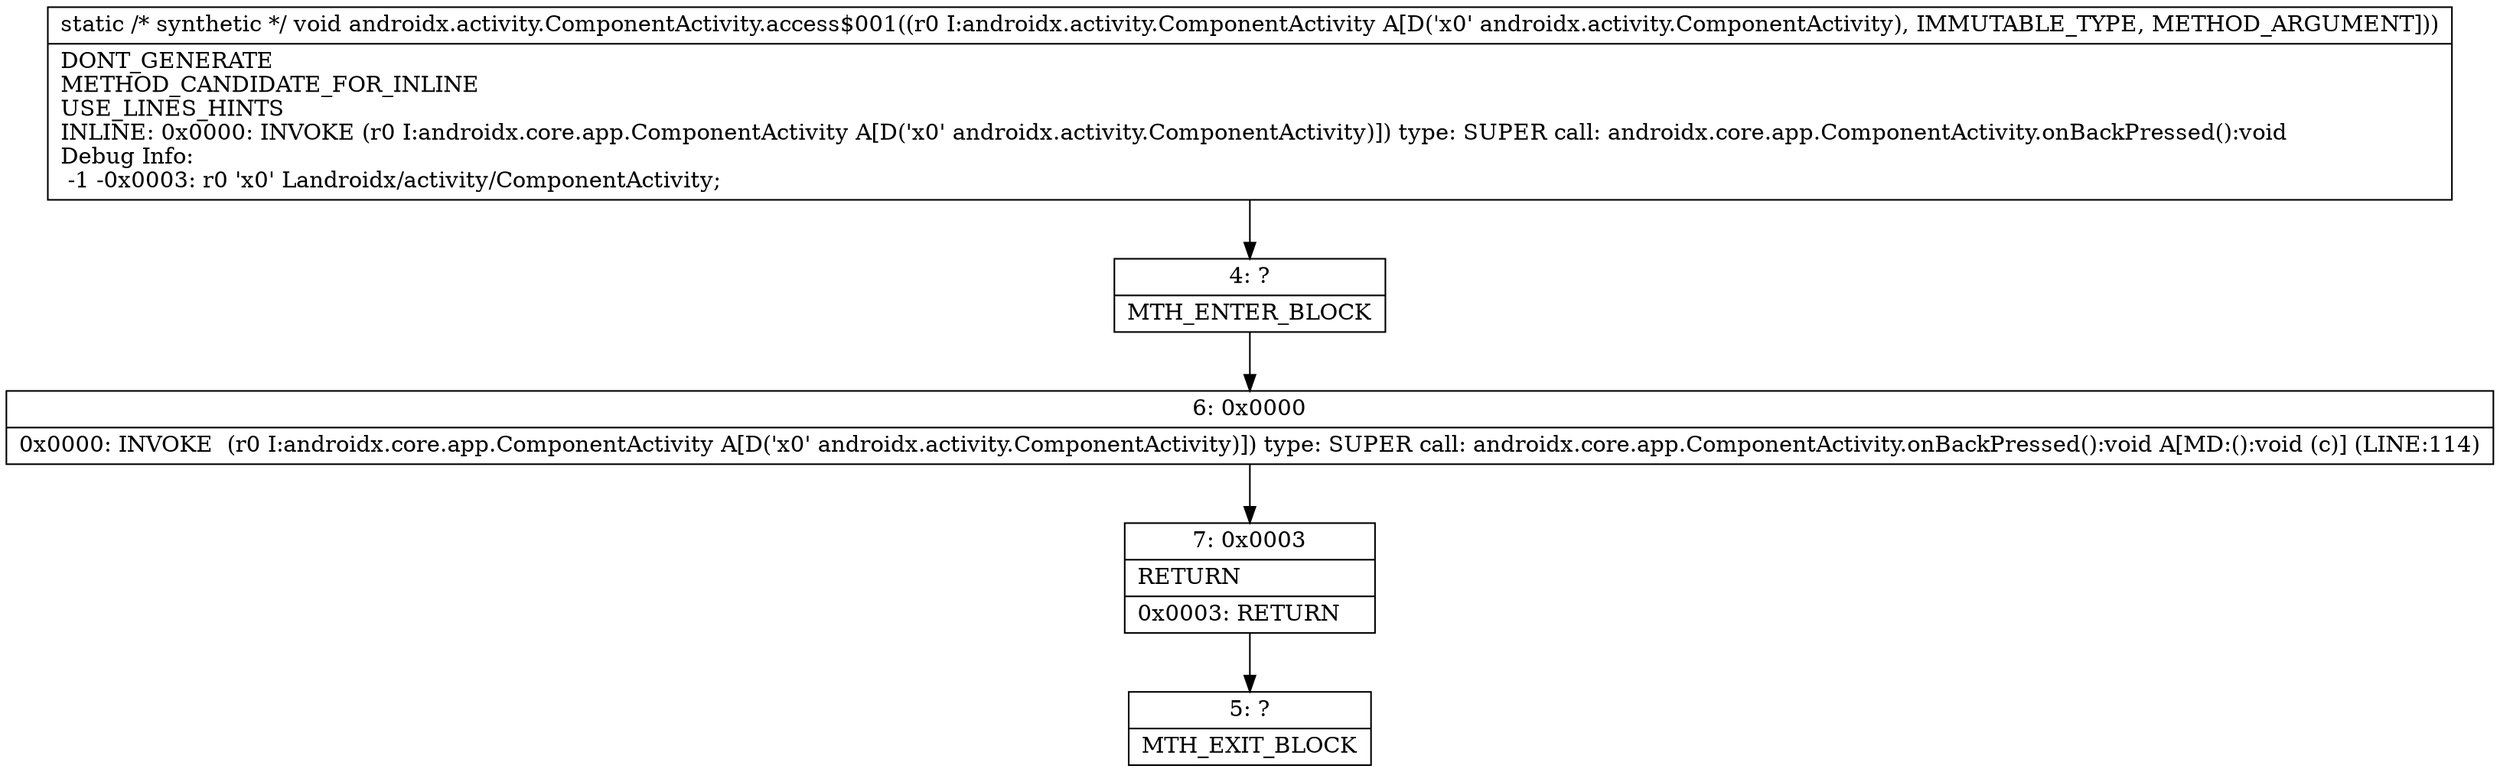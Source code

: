 digraph "CFG forandroidx.activity.ComponentActivity.access$001(Landroidx\/activity\/ComponentActivity;)V" {
Node_4 [shape=record,label="{4\:\ ?|MTH_ENTER_BLOCK\l}"];
Node_6 [shape=record,label="{6\:\ 0x0000|0x0000: INVOKE  (r0 I:androidx.core.app.ComponentActivity A[D('x0' androidx.activity.ComponentActivity)]) type: SUPER call: androidx.core.app.ComponentActivity.onBackPressed():void A[MD:():void (c)] (LINE:114)\l}"];
Node_7 [shape=record,label="{7\:\ 0x0003|RETURN\l|0x0003: RETURN   \l}"];
Node_5 [shape=record,label="{5\:\ ?|MTH_EXIT_BLOCK\l}"];
MethodNode[shape=record,label="{static \/* synthetic *\/ void androidx.activity.ComponentActivity.access$001((r0 I:androidx.activity.ComponentActivity A[D('x0' androidx.activity.ComponentActivity), IMMUTABLE_TYPE, METHOD_ARGUMENT]))  | DONT_GENERATE\lMETHOD_CANDIDATE_FOR_INLINE\lUSE_LINES_HINTS\lINLINE: 0x0000: INVOKE  (r0 I:androidx.core.app.ComponentActivity A[D('x0' androidx.activity.ComponentActivity)]) type: SUPER call: androidx.core.app.ComponentActivity.onBackPressed():void\lDebug Info:\l  \-1 \-0x0003: r0 'x0' Landroidx\/activity\/ComponentActivity;\l}"];
MethodNode -> Node_4;Node_4 -> Node_6;
Node_6 -> Node_7;
Node_7 -> Node_5;
}


